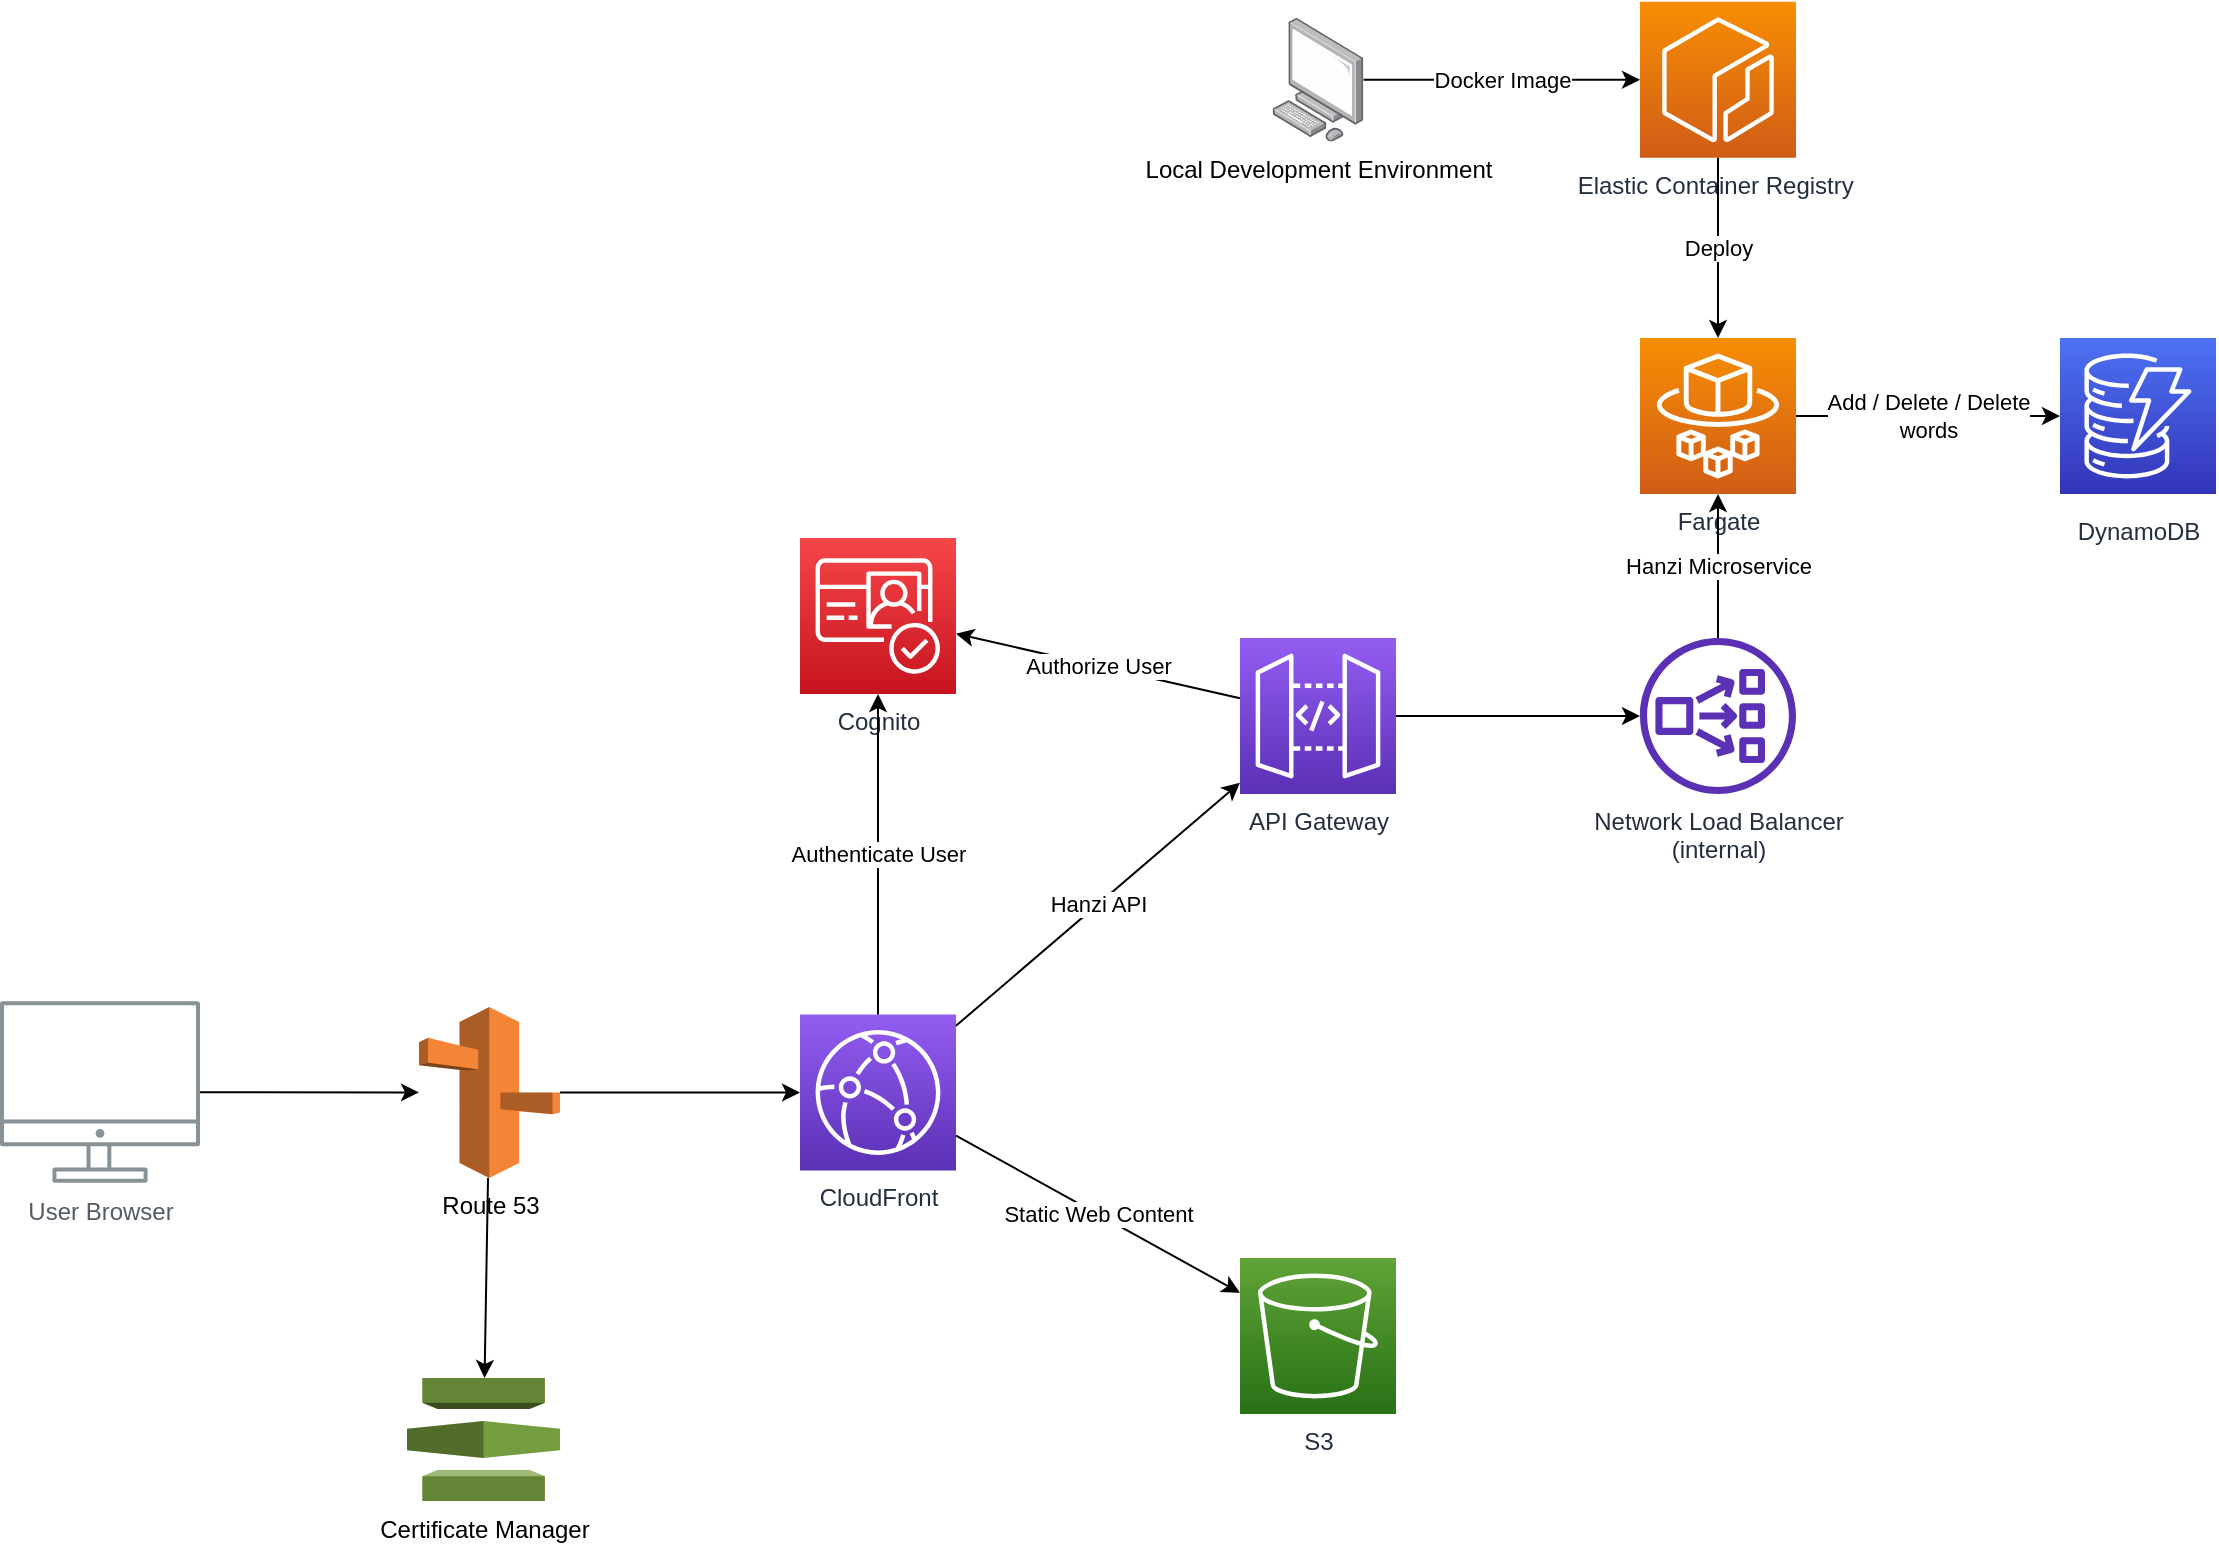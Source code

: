 <mxfile version="13.0.6" type="device"><diagram id="Ht1M8jgEwFfnCIfOTk4-" name="Page-1"><mxGraphModel dx="1395" dy="819" grid="0" gridSize="10" guides="1" tooltips="1" connect="1" arrows="1" fold="1" page="1" pageScale="1" pageWidth="1169" pageHeight="827" math="0" shadow="0"><root><mxCell id="0"/><mxCell id="1" parent="0"/><mxCell id="UEzPUAAOIrF-is8g5C7q-109" value="User Browser" style="outlineConnect=0;gradientColor=none;fontColor=#545B64;strokeColor=none;fillColor=#879196;dashed=0;verticalLabelPosition=bottom;verticalAlign=top;align=center;html=1;fontSize=12;fontStyle=0;aspect=fixed;shape=mxgraph.aws4.illustration_desktop;pointerEvents=1;labelBackgroundColor=#ffffff;" parent="1" vertex="1"><mxGeometry x="30" y="531.5" width="100" height="91" as="geometry"/></mxCell><mxCell id="UEzPUAAOIrF-is8g5C7q-111" value="Cognito" style="outlineConnect=0;fontColor=#232F3E;gradientColor=#F54749;gradientDirection=north;fillColor=#C7131F;strokeColor=#ffffff;dashed=0;verticalLabelPosition=bottom;verticalAlign=top;align=center;html=1;fontSize=12;fontStyle=0;aspect=fixed;shape=mxgraph.aws4.resourceIcon;resIcon=mxgraph.aws4.cognito;labelBackgroundColor=#ffffff;" parent="1" vertex="1"><mxGeometry x="430" y="300" width="78" height="78" as="geometry"/></mxCell><mxCell id="UEzPUAAOIrF-is8g5C7q-114" value="API&amp;nbsp;Gateway" style="outlineConnect=0;fontColor=#232F3E;gradientColor=#945DF2;gradientDirection=north;fillColor=#5A30B5;strokeColor=#ffffff;dashed=0;verticalLabelPosition=bottom;verticalAlign=top;align=center;html=1;fontSize=12;fontStyle=0;aspect=fixed;shape=mxgraph.aws4.resourceIcon;resIcon=mxgraph.aws4.api_gateway;labelBackgroundColor=#ffffff;" parent="1" vertex="1"><mxGeometry x="650" y="350" width="78" height="78" as="geometry"/></mxCell><mxCell id="UEzPUAAOIrF-is8g5C7q-116" value="S3" style="outlineConnect=0;fontColor=#232F3E;gradientColor=#60A337;gradientDirection=north;fillColor=#277116;strokeColor=#ffffff;dashed=0;verticalLabelPosition=bottom;verticalAlign=top;align=center;html=1;fontSize=12;fontStyle=0;aspect=fixed;shape=mxgraph.aws4.resourceIcon;resIcon=mxgraph.aws4.s3;labelBackgroundColor=#ffffff;" parent="1" vertex="1"><mxGeometry x="650.0" y="660" width="78" height="78" as="geometry"/></mxCell><mxCell id="UEzPUAAOIrF-is8g5C7q-119" value="DynamoDB" style="outlineConnect=0;fontColor=#232F3E;gradientColor=#4D72F3;gradientDirection=north;fillColor=#3334B9;strokeColor=#ffffff;dashed=0;verticalLabelPosition=bottom;verticalAlign=top;align=center;html=1;fontSize=12;fontStyle=0;aspect=fixed;shape=mxgraph.aws4.resourceIcon;resIcon=mxgraph.aws4.dynamodb;labelBackgroundColor=#ffffff;spacingTop=5;" parent="1" vertex="1"><mxGeometry x="1060.0" y="200" width="78" height="78" as="geometry"/></mxCell><mxCell id="Lye72zf0NpZnqDeLYAyF-1" value="Local Development Environment" style="points=[];aspect=fixed;html=1;align=center;shadow=0;dashed=0;image;image=img/lib/allied_telesis/computer_and_terminals/Personal_Computer.svg;" parent="1" vertex="1"><mxGeometry x="666.2" y="40.0" width="45.6" height="61.8" as="geometry"/></mxCell><mxCell id="Lye72zf0NpZnqDeLYAyF-2" value="Elastic Container Registry&amp;nbsp;" style="outlineConnect=0;fontColor=#232F3E;gradientColor=#F78E04;gradientDirection=north;fillColor=#D05C17;strokeColor=#ffffff;dashed=0;verticalLabelPosition=bottom;verticalAlign=top;align=center;html=1;fontSize=12;fontStyle=0;aspect=fixed;shape=mxgraph.aws4.resourceIcon;resIcon=mxgraph.aws4.ecr;" parent="1" vertex="1"><mxGeometry x="850" y="31.9" width="78" height="78" as="geometry"/></mxCell><mxCell id="Lye72zf0NpZnqDeLYAyF-4" value="Docker Image" style="endArrow=classic;html=1;" parent="1" source="Lye72zf0NpZnqDeLYAyF-1" target="Lye72zf0NpZnqDeLYAyF-2" edge="1"><mxGeometry width="50" height="50" relative="1" as="geometry"><mxPoint x="810" y="-201.9" as="sourcePoint"/><mxPoint x="860" y="-251.9" as="targetPoint"/></mxGeometry></mxCell><mxCell id="Lye72zf0NpZnqDeLYAyF-7" value="CloudFront" style="outlineConnect=0;fontColor=#232F3E;gradientColor=#945DF2;gradientDirection=north;fillColor=#5A30B5;strokeColor=#ffffff;dashed=0;verticalLabelPosition=bottom;verticalAlign=top;align=center;html=1;fontSize=12;fontStyle=0;aspect=fixed;shape=mxgraph.aws4.resourceIcon;resIcon=mxgraph.aws4.cloudfront;" parent="1" vertex="1"><mxGeometry x="430" y="538.25" width="78" height="78" as="geometry"/></mxCell><mxCell id="Lye72zf0NpZnqDeLYAyF-16" value="Static Web Content" style="endArrow=classic;html=1;" parent="1" source="Lye72zf0NpZnqDeLYAyF-7" target="UEzPUAAOIrF-is8g5C7q-116" edge="1"><mxGeometry width="50" height="50" relative="1" as="geometry"><mxPoint x="580" y="650" as="sourcePoint"/><mxPoint x="630" y="600" as="targetPoint"/></mxGeometry></mxCell><mxCell id="Lye72zf0NpZnqDeLYAyF-17" value="Fargate" style="outlineConnect=0;fontColor=#232F3E;gradientColor=#F78E04;gradientDirection=north;fillColor=#D05C17;strokeColor=#ffffff;dashed=0;verticalLabelPosition=bottom;verticalAlign=top;align=center;html=1;fontSize=12;fontStyle=0;aspect=fixed;shape=mxgraph.aws4.resourceIcon;resIcon=mxgraph.aws4.fargate;" parent="1" vertex="1"><mxGeometry x="850" y="200" width="78" height="78" as="geometry"/></mxCell><mxCell id="Lye72zf0NpZnqDeLYAyF-18" value="Network Load Balancer&lt;br&gt;(internal)" style="outlineConnect=0;fontColor=#232F3E;gradientColor=none;fillColor=#5A30B5;strokeColor=none;dashed=0;verticalLabelPosition=bottom;verticalAlign=top;align=center;html=1;fontSize=12;fontStyle=0;aspect=fixed;pointerEvents=1;shape=mxgraph.aws4.network_load_balancer;" parent="1" vertex="1"><mxGeometry x="850" y="350" width="78" height="78" as="geometry"/></mxCell><mxCell id="Lye72zf0NpZnqDeLYAyF-19" value="Route 53" style="outlineConnect=0;dashed=0;verticalLabelPosition=bottom;verticalAlign=top;align=center;html=1;shape=mxgraph.aws3.route_53;fillColor=#F58536;gradientColor=none;" parent="1" vertex="1"><mxGeometry x="239.5" y="534.5" width="70.5" height="85.5" as="geometry"/></mxCell><mxCell id="Lye72zf0NpZnqDeLYAyF-22" value="Certificate Manager" style="outlineConnect=0;dashed=0;verticalLabelPosition=bottom;verticalAlign=top;align=center;html=1;shape=mxgraph.aws3.certificate_manager;fillColor=#759C3E;gradientColor=none;" parent="1" vertex="1"><mxGeometry x="233.5" y="720" width="76.5" height="61.5" as="geometry"/></mxCell><mxCell id="Lye72zf0NpZnqDeLYAyF-24" value="" style="endArrow=classic;html=1;" parent="1" source="Lye72zf0NpZnqDeLYAyF-19" target="Lye72zf0NpZnqDeLYAyF-7" edge="1"><mxGeometry width="50" height="50" relative="1" as="geometry"><mxPoint x="410" y="480" as="sourcePoint"/><mxPoint x="460" y="430" as="targetPoint"/></mxGeometry></mxCell><mxCell id="Lye72zf0NpZnqDeLYAyF-26" value="" style="endArrow=classic;html=1;" parent="1" source="UEzPUAAOIrF-is8g5C7q-109" target="Lye72zf0NpZnqDeLYAyF-19" edge="1"><mxGeometry width="50" height="50" relative="1" as="geometry"><mxPoint x="410" y="480" as="sourcePoint"/><mxPoint x="460" y="430" as="targetPoint"/></mxGeometry></mxCell><mxCell id="Lye72zf0NpZnqDeLYAyF-27" value="Hanzi API" style="endArrow=classic;html=1;" parent="1" source="Lye72zf0NpZnqDeLYAyF-7" target="UEzPUAAOIrF-is8g5C7q-114" edge="1"><mxGeometry width="50" height="50" relative="1" as="geometry"><mxPoint x="410" y="450" as="sourcePoint"/><mxPoint x="460" y="400" as="targetPoint"/></mxGeometry></mxCell><mxCell id="Lye72zf0NpZnqDeLYAyF-28" value="Authenticate User" style="endArrow=classic;html=1;" parent="1" source="Lye72zf0NpZnqDeLYAyF-7" target="UEzPUAAOIrF-is8g5C7q-111" edge="1"><mxGeometry width="50" height="50" relative="1" as="geometry"><mxPoint x="410" y="450" as="sourcePoint"/><mxPoint x="460" y="400" as="targetPoint"/></mxGeometry></mxCell><mxCell id="Lye72zf0NpZnqDeLYAyF-29" value="Authorize User" style="endArrow=classic;html=1;" parent="1" source="UEzPUAAOIrF-is8g5C7q-114" target="UEzPUAAOIrF-is8g5C7q-111" edge="1"><mxGeometry width="50" height="50" relative="1" as="geometry"><mxPoint x="410" y="440" as="sourcePoint"/><mxPoint x="460" y="390" as="targetPoint"/></mxGeometry></mxCell><mxCell id="Lye72zf0NpZnqDeLYAyF-30" value="" style="endArrow=classic;html=1;" parent="1" source="UEzPUAAOIrF-is8g5C7q-114" target="Lye72zf0NpZnqDeLYAyF-18" edge="1"><mxGeometry width="50" height="50" relative="1" as="geometry"><mxPoint x="790" y="460" as="sourcePoint"/><mxPoint x="840" y="410" as="targetPoint"/></mxGeometry></mxCell><mxCell id="Lye72zf0NpZnqDeLYAyF-31" value="" style="endArrow=classic;html=1;" parent="1" source="Lye72zf0NpZnqDeLYAyF-19" target="Lye72zf0NpZnqDeLYAyF-22" edge="1"><mxGeometry width="50" height="50" relative="1" as="geometry"><mxPoint x="300" y="490" as="sourcePoint"/><mxPoint x="350" y="440" as="targetPoint"/></mxGeometry></mxCell><mxCell id="Lye72zf0NpZnqDeLYAyF-32" value="Hanzi Microservice" style="endArrow=classic;html=1;" parent="1" source="Lye72zf0NpZnqDeLYAyF-18" target="Lye72zf0NpZnqDeLYAyF-17" edge="1"><mxGeometry width="50" height="50" relative="1" as="geometry"><mxPoint x="940" y="330" as="sourcePoint"/><mxPoint x="990" y="280" as="targetPoint"/></mxGeometry></mxCell><mxCell id="Lye72zf0NpZnqDeLYAyF-33" value="Add / Delete / Delete&lt;br&gt;words" style="endArrow=classic;html=1;" parent="1" source="Lye72zf0NpZnqDeLYAyF-17" target="UEzPUAAOIrF-is8g5C7q-119" edge="1"><mxGeometry width="50" height="50" relative="1" as="geometry"><mxPoint x="940" y="330" as="sourcePoint"/><mxPoint x="990" y="280" as="targetPoint"/></mxGeometry></mxCell><mxCell id="mzbEFCEotbhIWsA4uoR5-1" value="Deploy" style="endArrow=classic;html=1;" edge="1" parent="1" source="Lye72zf0NpZnqDeLYAyF-2" target="Lye72zf0NpZnqDeLYAyF-17"><mxGeometry width="50" height="50" relative="1" as="geometry"><mxPoint x="560" y="280" as="sourcePoint"/><mxPoint x="610" y="230" as="targetPoint"/></mxGeometry></mxCell></root></mxGraphModel></diagram></mxfile>